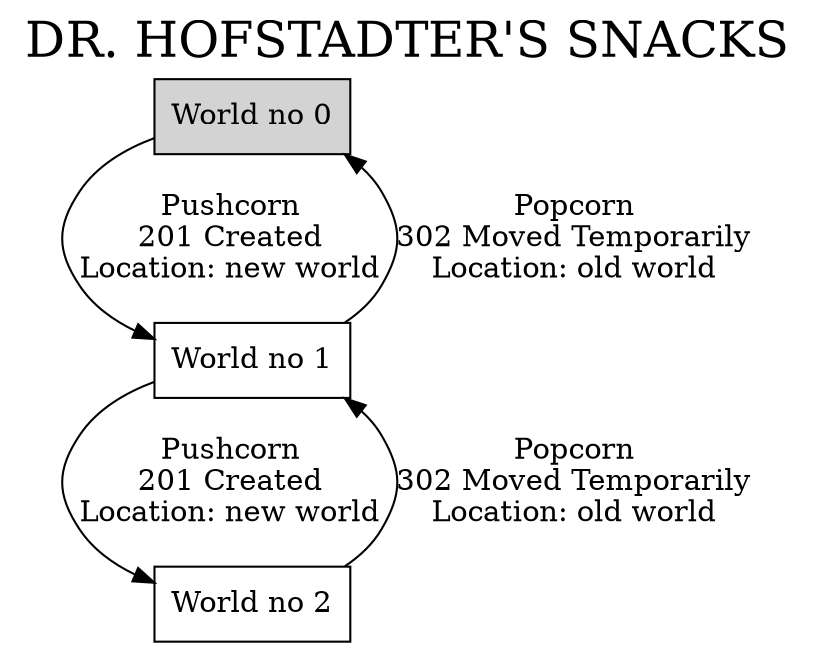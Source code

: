 digraph {
  label="DR. HOFSTADTER'S SNACKS";
  labelloc=t;
  fontsize=24;
  node [shape=box];

  world0 [label="World no 0",bgcolor="black",style="filled"];
  world1 [label="World no 1"];
  world2 [label="World no 2"];

  world0 -> world1 [label="Pushcorn\n201 Created\nLocation: new world"];
  world1 -> world0 [label="Popcorn\n302 Moved Temporarily\nLocation: old world"];

  world1 -> world2 [label="Pushcorn\n201 Created\nLocation: new world"];
  world2 -> world1 [label="Popcorn\n302 Moved Temporarily\nLocation: old world"];
}